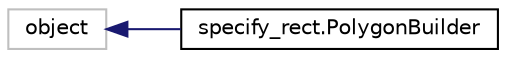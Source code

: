 digraph "Graphical Class Hierarchy"
{
  edge [fontname="Helvetica",fontsize="10",labelfontname="Helvetica",labelfontsize="10"];
  node [fontname="Helvetica",fontsize="10",shape=record];
  rankdir="LR";
  Node1 [label="object",height=0.2,width=0.4,color="grey75", fillcolor="white", style="filled"];
  Node1 -> Node2 [dir="back",color="midnightblue",fontsize="10",style="solid",fontname="Helvetica"];
  Node2 [label="specify_rect.PolygonBuilder",height=0.2,width=0.4,color="black", fillcolor="white", style="filled",URL="$classspecify__rect_1_1_polygon_builder.html",tooltip="GUI class to specify a polygon. "];
}
